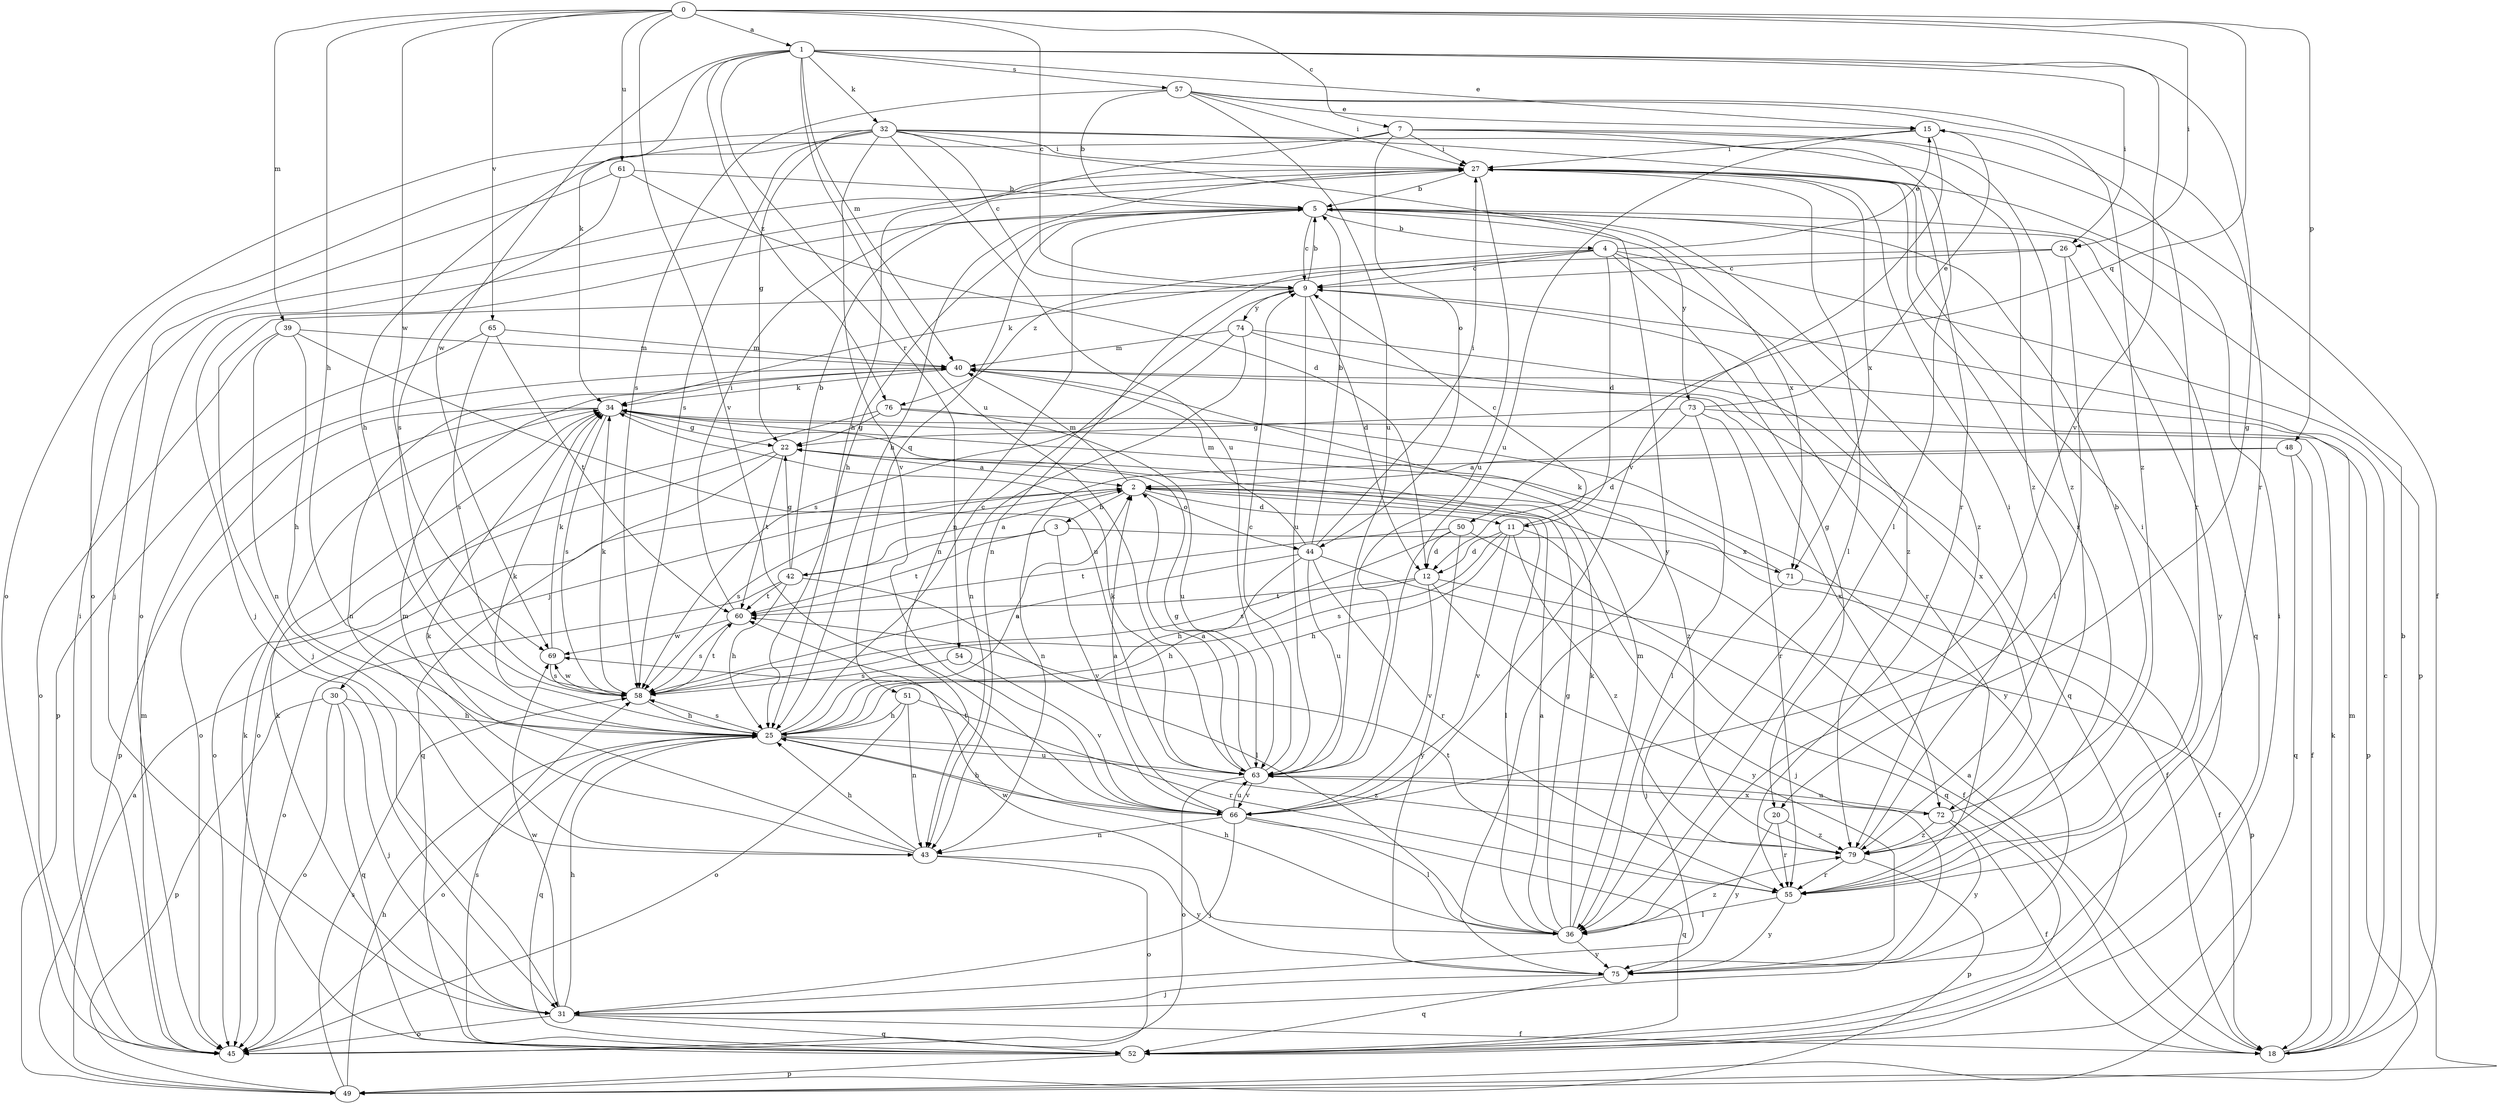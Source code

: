 strict digraph  {
0;
1;
2;
3;
4;
5;
7;
9;
11;
12;
15;
18;
20;
22;
25;
26;
27;
30;
31;
32;
34;
36;
39;
40;
42;
43;
44;
45;
48;
49;
50;
51;
52;
54;
55;
57;
58;
60;
61;
63;
65;
66;
69;
71;
72;
73;
74;
75;
76;
79;
0 -> 1  [label=a];
0 -> 7  [label=c];
0 -> 9  [label=c];
0 -> 25  [label=h];
0 -> 26  [label=i];
0 -> 39  [label=m];
0 -> 48  [label=p];
0 -> 50  [label=q];
0 -> 61  [label=u];
0 -> 65  [label=v];
0 -> 66  [label=v];
0 -> 69  [label=w];
1 -> 15  [label=e];
1 -> 20  [label=g];
1 -> 26  [label=i];
1 -> 32  [label=k];
1 -> 34  [label=k];
1 -> 40  [label=m];
1 -> 54  [label=r];
1 -> 57  [label=s];
1 -> 63  [label=u];
1 -> 66  [label=v];
1 -> 69  [label=w];
1 -> 76  [label=z];
2 -> 3  [label=b];
2 -> 11  [label=d];
2 -> 18  [label=f];
2 -> 30  [label=j];
2 -> 36  [label=l];
2 -> 40  [label=m];
2 -> 44  [label=o];
2 -> 58  [label=s];
3 -> 42  [label=n];
3 -> 60  [label=t];
3 -> 66  [label=v];
3 -> 71  [label=x];
4 -> 9  [label=c];
4 -> 11  [label=d];
4 -> 15  [label=e];
4 -> 20  [label=g];
4 -> 43  [label=n];
4 -> 49  [label=p];
4 -> 76  [label=z];
4 -> 79  [label=z];
5 -> 4  [label=b];
5 -> 9  [label=c];
5 -> 25  [label=h];
5 -> 31  [label=j];
5 -> 43  [label=n];
5 -> 51  [label=q];
5 -> 52  [label=q];
5 -> 71  [label=x];
5 -> 73  [label=y];
5 -> 79  [label=z];
7 -> 18  [label=f];
7 -> 25  [label=h];
7 -> 27  [label=i];
7 -> 36  [label=l];
7 -> 44  [label=o];
7 -> 45  [label=o];
7 -> 79  [label=z];
9 -> 5  [label=b];
9 -> 12  [label=d];
9 -> 31  [label=j];
9 -> 55  [label=r];
9 -> 63  [label=u];
9 -> 74  [label=y];
11 -> 9  [label=c];
11 -> 12  [label=d];
11 -> 25  [label=h];
11 -> 31  [label=j];
11 -> 58  [label=s];
11 -> 66  [label=v];
11 -> 79  [label=z];
12 -> 25  [label=h];
12 -> 49  [label=p];
12 -> 60  [label=t];
12 -> 66  [label=v];
12 -> 75  [label=y];
15 -> 27  [label=i];
15 -> 55  [label=r];
15 -> 63  [label=u];
15 -> 66  [label=v];
18 -> 2  [label=a];
18 -> 5  [label=b];
18 -> 9  [label=c];
18 -> 34  [label=k];
18 -> 40  [label=m];
20 -> 55  [label=r];
20 -> 75  [label=y];
20 -> 79  [label=z];
22 -> 2  [label=a];
22 -> 45  [label=o];
22 -> 52  [label=q];
22 -> 60  [label=t];
25 -> 2  [label=a];
25 -> 9  [label=c];
25 -> 34  [label=k];
25 -> 45  [label=o];
25 -> 52  [label=q];
25 -> 58  [label=s];
25 -> 63  [label=u];
25 -> 79  [label=z];
26 -> 9  [label=c];
26 -> 34  [label=k];
26 -> 36  [label=l];
26 -> 75  [label=y];
27 -> 5  [label=b];
27 -> 25  [label=h];
27 -> 36  [label=l];
27 -> 45  [label=o];
27 -> 55  [label=r];
27 -> 63  [label=u];
27 -> 71  [label=x];
30 -> 25  [label=h];
30 -> 31  [label=j];
30 -> 45  [label=o];
30 -> 49  [label=p];
30 -> 52  [label=q];
31 -> 18  [label=f];
31 -> 25  [label=h];
31 -> 34  [label=k];
31 -> 45  [label=o];
31 -> 52  [label=q];
31 -> 69  [label=w];
32 -> 9  [label=c];
32 -> 22  [label=g];
32 -> 25  [label=h];
32 -> 27  [label=i];
32 -> 45  [label=o];
32 -> 55  [label=r];
32 -> 58  [label=s];
32 -> 63  [label=u];
32 -> 66  [label=v];
32 -> 75  [label=y];
32 -> 79  [label=z];
34 -> 22  [label=g];
34 -> 45  [label=o];
34 -> 49  [label=p];
34 -> 58  [label=s];
34 -> 79  [label=z];
36 -> 2  [label=a];
36 -> 22  [label=g];
36 -> 25  [label=h];
36 -> 34  [label=k];
36 -> 40  [label=m];
36 -> 69  [label=w];
36 -> 75  [label=y];
36 -> 79  [label=z];
39 -> 25  [label=h];
39 -> 40  [label=m];
39 -> 43  [label=n];
39 -> 45  [label=o];
39 -> 63  [label=u];
40 -> 34  [label=k];
40 -> 43  [label=n];
40 -> 72  [label=x];
42 -> 2  [label=a];
42 -> 5  [label=b];
42 -> 22  [label=g];
42 -> 25  [label=h];
42 -> 36  [label=l];
42 -> 45  [label=o];
42 -> 60  [label=t];
43 -> 25  [label=h];
43 -> 34  [label=k];
43 -> 40  [label=m];
43 -> 45  [label=o];
43 -> 75  [label=y];
44 -> 5  [label=b];
44 -> 25  [label=h];
44 -> 27  [label=i];
44 -> 40  [label=m];
44 -> 52  [label=q];
44 -> 55  [label=r];
44 -> 58  [label=s];
44 -> 63  [label=u];
45 -> 27  [label=i];
45 -> 40  [label=m];
48 -> 2  [label=a];
48 -> 18  [label=f];
48 -> 43  [label=n];
48 -> 52  [label=q];
49 -> 2  [label=a];
49 -> 25  [label=h];
49 -> 58  [label=s];
50 -> 12  [label=d];
50 -> 18  [label=f];
50 -> 58  [label=s];
50 -> 60  [label=t];
50 -> 75  [label=y];
51 -> 25  [label=h];
51 -> 43  [label=n];
51 -> 45  [label=o];
51 -> 55  [label=r];
52 -> 27  [label=i];
52 -> 34  [label=k];
52 -> 49  [label=p];
52 -> 58  [label=s];
54 -> 58  [label=s];
54 -> 66  [label=v];
55 -> 27  [label=i];
55 -> 36  [label=l];
55 -> 60  [label=t];
55 -> 75  [label=y];
57 -> 5  [label=b];
57 -> 15  [label=e];
57 -> 27  [label=i];
57 -> 55  [label=r];
57 -> 58  [label=s];
57 -> 63  [label=u];
57 -> 79  [label=z];
58 -> 25  [label=h];
58 -> 34  [label=k];
58 -> 60  [label=t];
58 -> 69  [label=w];
60 -> 27  [label=i];
60 -> 58  [label=s];
60 -> 69  [label=w];
61 -> 5  [label=b];
61 -> 12  [label=d];
61 -> 31  [label=j];
61 -> 58  [label=s];
63 -> 2  [label=a];
63 -> 9  [label=c];
63 -> 22  [label=g];
63 -> 34  [label=k];
63 -> 45  [label=o];
63 -> 66  [label=v];
63 -> 72  [label=x];
65 -> 40  [label=m];
65 -> 49  [label=p];
65 -> 58  [label=s];
65 -> 60  [label=t];
66 -> 2  [label=a];
66 -> 25  [label=h];
66 -> 31  [label=j];
66 -> 36  [label=l];
66 -> 43  [label=n];
66 -> 52  [label=q];
66 -> 60  [label=t];
66 -> 63  [label=u];
69 -> 34  [label=k];
69 -> 58  [label=s];
71 -> 18  [label=f];
71 -> 31  [label=j];
71 -> 34  [label=k];
72 -> 5  [label=b];
72 -> 18  [label=f];
72 -> 63  [label=u];
72 -> 75  [label=y];
72 -> 79  [label=z];
73 -> 12  [label=d];
73 -> 15  [label=e];
73 -> 22  [label=g];
73 -> 36  [label=l];
73 -> 49  [label=p];
73 -> 55  [label=r];
74 -> 40  [label=m];
74 -> 43  [label=n];
74 -> 52  [label=q];
74 -> 58  [label=s];
74 -> 72  [label=x];
75 -> 31  [label=j];
75 -> 52  [label=q];
76 -> 22  [label=g];
76 -> 45  [label=o];
76 -> 63  [label=u];
76 -> 75  [label=y];
79 -> 27  [label=i];
79 -> 49  [label=p];
79 -> 55  [label=r];
}
